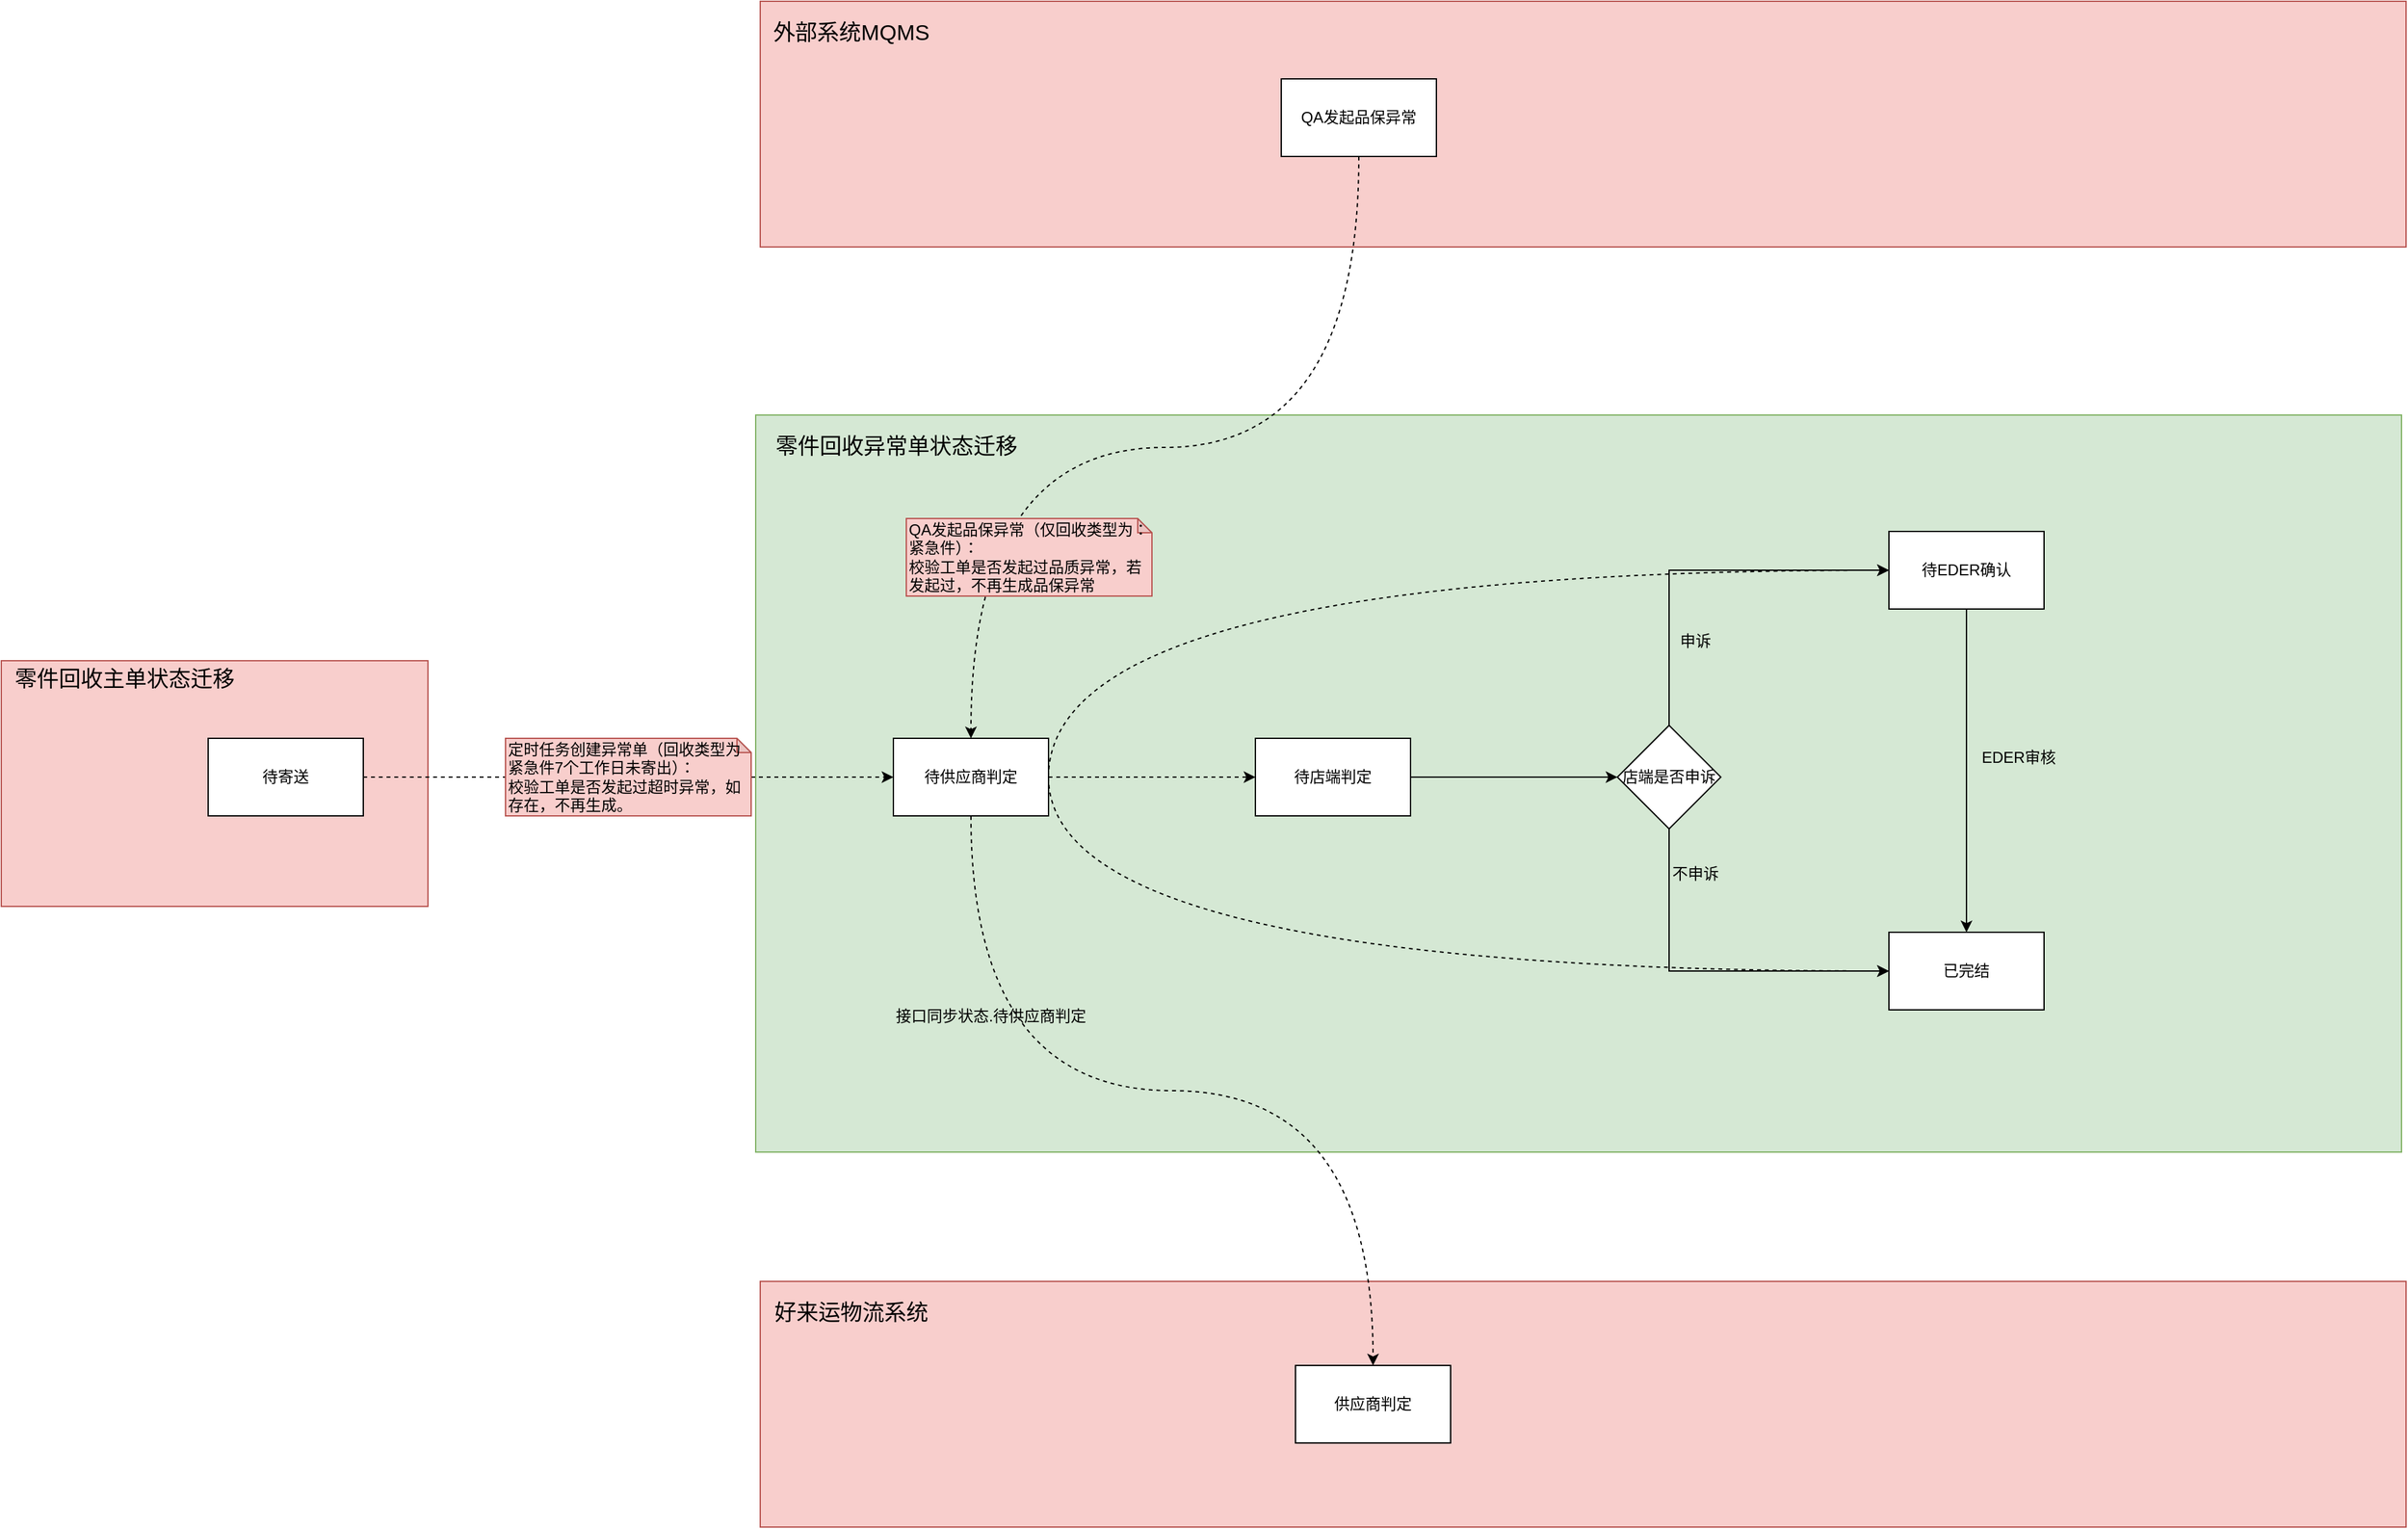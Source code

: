 <mxfile version="24.2.3" type="github">
  <diagram id="C5RBs43oDa-KdzZeNtuy" name="Page-1">
    <mxGraphModel dx="1914" dy="2138" grid="1" gridSize="10" guides="1" tooltips="1" connect="1" arrows="1" fold="1" page="1" pageScale="1" pageWidth="827" pageHeight="1169" math="0" shadow="0">
      <root>
        <mxCell id="WIyWlLk6GJQsqaUBKTNV-0" />
        <mxCell id="WIyWlLk6GJQsqaUBKTNV-1" parent="WIyWlLk6GJQsqaUBKTNV-0" />
        <mxCell id="k3RtzrjtE9WO0fGIoLr3-0" value="" style="rounded=0;whiteSpace=wrap;html=1;fillColor=#f8cecc;strokeColor=#b85450;" vertex="1" parent="WIyWlLk6GJQsqaUBKTNV-1">
          <mxGeometry x="827" y="-150" width="1273" height="190" as="geometry" />
        </mxCell>
        <mxCell id="k3RtzrjtE9WO0fGIoLr3-1" value="" style="rounded=0;whiteSpace=wrap;html=1;fillColor=#d5e8d4;strokeColor=#82b366;" vertex="1" parent="WIyWlLk6GJQsqaUBKTNV-1">
          <mxGeometry x="823.5" y="170" width="1273" height="570" as="geometry" />
        </mxCell>
        <mxCell id="k3RtzrjtE9WO0fGIoLr3-2" value="" style="rounded=0;whiteSpace=wrap;html=1;fillColor=#f8cecc;strokeColor=#b85450;" vertex="1" parent="WIyWlLk6GJQsqaUBKTNV-1">
          <mxGeometry x="827" y="840" width="1273" height="190" as="geometry" />
        </mxCell>
        <mxCell id="k3RtzrjtE9WO0fGIoLr3-3" value="" style="rounded=0;whiteSpace=wrap;html=1;fillColor=#f8cecc;strokeColor=#b85450;" vertex="1" parent="WIyWlLk6GJQsqaUBKTNV-1">
          <mxGeometry x="240" y="360" width="330" height="190" as="geometry" />
        </mxCell>
        <mxCell id="k3RtzrjtE9WO0fGIoLr3-4" value="零件回收主单状态迁移" style="text;html=1;align=center;verticalAlign=middle;resizable=0;points=[];autosize=1;strokeColor=none;fillColor=none;fontSize=17;" vertex="1" parent="WIyWlLk6GJQsqaUBKTNV-1">
          <mxGeometry x="240" y="360" width="190" height="30" as="geometry" />
        </mxCell>
        <mxCell id="k3RtzrjtE9WO0fGIoLr3-14" style="edgeStyle=orthogonalEdgeStyle;rounded=0;orthogonalLoop=1;jettySize=auto;html=1;exitX=1;exitY=0.5;exitDx=0;exitDy=0;entryX=0;entryY=0.5;entryDx=0;entryDy=0;dashed=1;" edge="1" parent="WIyWlLk6GJQsqaUBKTNV-1" source="k3RtzrjtE9WO0fGIoLr3-5" target="k3RtzrjtE9WO0fGIoLr3-7">
          <mxGeometry relative="1" as="geometry" />
        </mxCell>
        <mxCell id="k3RtzrjtE9WO0fGIoLr3-5" value="待寄送" style="rounded=0;whiteSpace=wrap;html=1;" vertex="1" parent="WIyWlLk6GJQsqaUBKTNV-1">
          <mxGeometry x="400" y="420" width="120" height="60" as="geometry" />
        </mxCell>
        <mxCell id="k3RtzrjtE9WO0fGIoLr3-21" style="edgeStyle=orthogonalEdgeStyle;rounded=0;orthogonalLoop=1;jettySize=auto;html=1;exitX=1;exitY=0.5;exitDx=0;exitDy=0;dashed=1;" edge="1" parent="WIyWlLk6GJQsqaUBKTNV-1" source="k3RtzrjtE9WO0fGIoLr3-7" target="k3RtzrjtE9WO0fGIoLr3-8">
          <mxGeometry relative="1" as="geometry" />
        </mxCell>
        <mxCell id="k3RtzrjtE9WO0fGIoLr3-29" style="edgeStyle=orthogonalEdgeStyle;rounded=0;orthogonalLoop=1;jettySize=auto;html=1;exitX=0.5;exitY=1;exitDx=0;exitDy=0;entryX=0.5;entryY=0;entryDx=0;entryDy=0;curved=1;dashed=1;" edge="1" parent="WIyWlLk6GJQsqaUBKTNV-1" source="k3RtzrjtE9WO0fGIoLr3-7" target="k3RtzrjtE9WO0fGIoLr3-23">
          <mxGeometry relative="1" as="geometry" />
        </mxCell>
        <mxCell id="k3RtzrjtE9WO0fGIoLr3-32" style="edgeStyle=orthogonalEdgeStyle;rounded=0;orthogonalLoop=1;jettySize=auto;html=1;exitX=1;exitY=0.5;exitDx=0;exitDy=0;entryX=0;entryY=0.5;entryDx=0;entryDy=0;dashed=1;curved=1;" edge="1" parent="WIyWlLk6GJQsqaUBKTNV-1" source="k3RtzrjtE9WO0fGIoLr3-7" target="k3RtzrjtE9WO0fGIoLr3-10">
          <mxGeometry relative="1" as="geometry">
            <Array as="points">
              <mxPoint x="1050" y="600" />
            </Array>
          </mxGeometry>
        </mxCell>
        <mxCell id="k3RtzrjtE9WO0fGIoLr3-33" style="edgeStyle=orthogonalEdgeStyle;rounded=0;orthogonalLoop=1;jettySize=auto;html=1;exitX=1;exitY=0.5;exitDx=0;exitDy=0;entryX=0;entryY=0.5;entryDx=0;entryDy=0;curved=1;dashed=1;" edge="1" parent="WIyWlLk6GJQsqaUBKTNV-1" source="k3RtzrjtE9WO0fGIoLr3-7" target="k3RtzrjtE9WO0fGIoLr3-9">
          <mxGeometry relative="1" as="geometry">
            <Array as="points">
              <mxPoint x="1050" y="290" />
            </Array>
          </mxGeometry>
        </mxCell>
        <mxCell id="k3RtzrjtE9WO0fGIoLr3-7" value="&lt;span style=&quot;font-size: 12px;&quot;&gt;待供应商判定&lt;/span&gt;" style="rounded=0;whiteSpace=wrap;html=1;" vertex="1" parent="WIyWlLk6GJQsqaUBKTNV-1">
          <mxGeometry x="930" y="420" width="120" height="60" as="geometry" />
        </mxCell>
        <mxCell id="k3RtzrjtE9WO0fGIoLr3-22" style="edgeStyle=orthogonalEdgeStyle;rounded=0;orthogonalLoop=1;jettySize=auto;html=1;exitX=1;exitY=0.5;exitDx=0;exitDy=0;" edge="1" parent="WIyWlLk6GJQsqaUBKTNV-1" source="k3RtzrjtE9WO0fGIoLr3-8" target="k3RtzrjtE9WO0fGIoLr3-18">
          <mxGeometry relative="1" as="geometry" />
        </mxCell>
        <mxCell id="k3RtzrjtE9WO0fGIoLr3-8" value="&lt;span style=&quot;font-size: 12px;&quot;&gt;待店端判定&lt;/span&gt;" style="rounded=0;whiteSpace=wrap;html=1;" vertex="1" parent="WIyWlLk6GJQsqaUBKTNV-1">
          <mxGeometry x="1210" y="420" width="120" height="60" as="geometry" />
        </mxCell>
        <mxCell id="k3RtzrjtE9WO0fGIoLr3-36" style="edgeStyle=orthogonalEdgeStyle;rounded=0;orthogonalLoop=1;jettySize=auto;html=1;exitX=0.5;exitY=1;exitDx=0;exitDy=0;entryX=0.5;entryY=0;entryDx=0;entryDy=0;" edge="1" parent="WIyWlLk6GJQsqaUBKTNV-1" source="k3RtzrjtE9WO0fGIoLr3-9" target="k3RtzrjtE9WO0fGIoLr3-10">
          <mxGeometry relative="1" as="geometry" />
        </mxCell>
        <mxCell id="k3RtzrjtE9WO0fGIoLr3-9" value="&lt;span style=&quot;font-size: 12px;&quot;&gt;待EDER确认&lt;/span&gt;" style="rounded=0;whiteSpace=wrap;html=1;" vertex="1" parent="WIyWlLk6GJQsqaUBKTNV-1">
          <mxGeometry x="1700" y="260" width="120" height="60" as="geometry" />
        </mxCell>
        <mxCell id="k3RtzrjtE9WO0fGIoLr3-10" value="&lt;span style=&quot;font-size: 12px;&quot;&gt;已完结&lt;/span&gt;" style="rounded=0;whiteSpace=wrap;html=1;" vertex="1" parent="WIyWlLk6GJQsqaUBKTNV-1">
          <mxGeometry x="1700" y="570" width="120" height="60" as="geometry" />
        </mxCell>
        <mxCell id="k3RtzrjtE9WO0fGIoLr3-25" style="edgeStyle=orthogonalEdgeStyle;rounded=0;orthogonalLoop=1;jettySize=auto;html=1;exitX=0.5;exitY=1;exitDx=0;exitDy=0;entryX=0.5;entryY=0;entryDx=0;entryDy=0;curved=1;dashed=1;" edge="1" parent="WIyWlLk6GJQsqaUBKTNV-1" source="k3RtzrjtE9WO0fGIoLr3-11" target="k3RtzrjtE9WO0fGIoLr3-7">
          <mxGeometry relative="1" as="geometry" />
        </mxCell>
        <mxCell id="k3RtzrjtE9WO0fGIoLr3-11" value="QA发起品保异常" style="rounded=0;whiteSpace=wrap;html=1;" vertex="1" parent="WIyWlLk6GJQsqaUBKTNV-1">
          <mxGeometry x="1230" y="-90" width="120" height="60" as="geometry" />
        </mxCell>
        <mxCell id="k3RtzrjtE9WO0fGIoLr3-12" value="外部系统MQMS" style="text;html=1;align=center;verticalAlign=middle;resizable=0;points=[];autosize=1;strokeColor=none;fillColor=none;fontSize=17;" vertex="1" parent="WIyWlLk6GJQsqaUBKTNV-1">
          <mxGeometry x="827" y="-140" width="140" height="30" as="geometry" />
        </mxCell>
        <mxCell id="k3RtzrjtE9WO0fGIoLr3-13" value="好来运物流系统" style="text;html=1;align=center;verticalAlign=middle;resizable=0;points=[];autosize=1;strokeColor=none;fillColor=none;fontSize=17;" vertex="1" parent="WIyWlLk6GJQsqaUBKTNV-1">
          <mxGeometry x="827" y="850" width="140" height="30" as="geometry" />
        </mxCell>
        <mxCell id="k3RtzrjtE9WO0fGIoLr3-16" value="零件回收异常单状态迁移" style="text;html=1;align=center;verticalAlign=middle;resizable=0;points=[];autosize=1;strokeColor=none;fillColor=none;fontSize=17;" vertex="1" parent="WIyWlLk6GJQsqaUBKTNV-1">
          <mxGeometry x="827" y="180" width="210" height="30" as="geometry" />
        </mxCell>
        <mxCell id="k3RtzrjtE9WO0fGIoLr3-19" style="edgeStyle=orthogonalEdgeStyle;rounded=0;orthogonalLoop=1;jettySize=auto;html=1;exitX=0.5;exitY=1;exitDx=0;exitDy=0;entryX=0;entryY=0.5;entryDx=0;entryDy=0;" edge="1" parent="WIyWlLk6GJQsqaUBKTNV-1" source="k3RtzrjtE9WO0fGIoLr3-18" target="k3RtzrjtE9WO0fGIoLr3-10">
          <mxGeometry relative="1" as="geometry" />
        </mxCell>
        <mxCell id="k3RtzrjtE9WO0fGIoLr3-20" style="edgeStyle=orthogonalEdgeStyle;rounded=0;orthogonalLoop=1;jettySize=auto;html=1;exitX=0.5;exitY=0;exitDx=0;exitDy=0;entryX=0;entryY=0.5;entryDx=0;entryDy=0;" edge="1" parent="WIyWlLk6GJQsqaUBKTNV-1" source="k3RtzrjtE9WO0fGIoLr3-18" target="k3RtzrjtE9WO0fGIoLr3-9">
          <mxGeometry relative="1" as="geometry" />
        </mxCell>
        <mxCell id="k3RtzrjtE9WO0fGIoLr3-18" value="店端是否申诉" style="rhombus;whiteSpace=wrap;html=1;" vertex="1" parent="WIyWlLk6GJQsqaUBKTNV-1">
          <mxGeometry x="1490" y="410" width="80" height="80" as="geometry" />
        </mxCell>
        <mxCell id="k3RtzrjtE9WO0fGIoLr3-23" value="&lt;span style=&quot;font-size: 12px;&quot;&gt;供应商判定&lt;/span&gt;" style="rounded=0;whiteSpace=wrap;html=1;" vertex="1" parent="WIyWlLk6GJQsqaUBKTNV-1">
          <mxGeometry x="1241" y="905" width="120" height="60" as="geometry" />
        </mxCell>
        <mxCell id="k3RtzrjtE9WO0fGIoLr3-26" value="QA发起品保异常（仅回收类型为：紧急件）：&lt;br&gt;校验工单是否发起过品质异常，若发起过，不再生成品保异常" style="shape=note;whiteSpace=wrap;html=1;backgroundOutline=1;darkOpacity=0.05;size=11;fillColor=#f8cecc;strokeColor=#b85450;align=left;" vertex="1" parent="WIyWlLk6GJQsqaUBKTNV-1">
          <mxGeometry x="940" y="250" width="190" height="60" as="geometry" />
        </mxCell>
        <mxCell id="k3RtzrjtE9WO0fGIoLr3-28" value="&lt;span style=&quot;text-wrap: nowrap;&quot;&gt;定时任务创建异常单（回收类型为&lt;br&gt;紧急件7个工作日未寄出）：&lt;br&gt;校验工单是否发起过超时异常，如&lt;br&gt;存在，不再生成。&lt;/span&gt;" style="shape=note;html=1;backgroundOutline=1;darkOpacity=0.05;size=11;fillColor=#f8cecc;strokeColor=#b85450;align=left;whiteSpace=wrap;" vertex="1" parent="WIyWlLk6GJQsqaUBKTNV-1">
          <mxGeometry x="630" y="420" width="190" height="60" as="geometry" />
        </mxCell>
        <mxCell id="k3RtzrjtE9WO0fGIoLr3-30" value="接口同步状态.待供应商判定" style="text;html=1;align=center;verticalAlign=middle;resizable=0;points=[];autosize=1;strokeColor=none;fillColor=none;" vertex="1" parent="WIyWlLk6GJQsqaUBKTNV-1">
          <mxGeometry x="920" y="620" width="170" height="30" as="geometry" />
        </mxCell>
        <mxCell id="k3RtzrjtE9WO0fGIoLr3-34" value="不申诉" style="text;html=1;align=center;verticalAlign=middle;resizable=0;points=[];autosize=1;strokeColor=none;fillColor=none;" vertex="1" parent="WIyWlLk6GJQsqaUBKTNV-1">
          <mxGeometry x="1520" y="510" width="60" height="30" as="geometry" />
        </mxCell>
        <mxCell id="k3RtzrjtE9WO0fGIoLr3-35" value="申诉" style="text;html=1;align=center;verticalAlign=middle;resizable=0;points=[];autosize=1;strokeColor=none;fillColor=none;" vertex="1" parent="WIyWlLk6GJQsqaUBKTNV-1">
          <mxGeometry x="1525" y="330" width="50" height="30" as="geometry" />
        </mxCell>
        <mxCell id="k3RtzrjtE9WO0fGIoLr3-37" value="EDER审核" style="text;html=1;align=center;verticalAlign=middle;resizable=0;points=[];autosize=1;strokeColor=none;fillColor=none;" vertex="1" parent="WIyWlLk6GJQsqaUBKTNV-1">
          <mxGeometry x="1760" y="420" width="80" height="30" as="geometry" />
        </mxCell>
      </root>
    </mxGraphModel>
  </diagram>
</mxfile>
